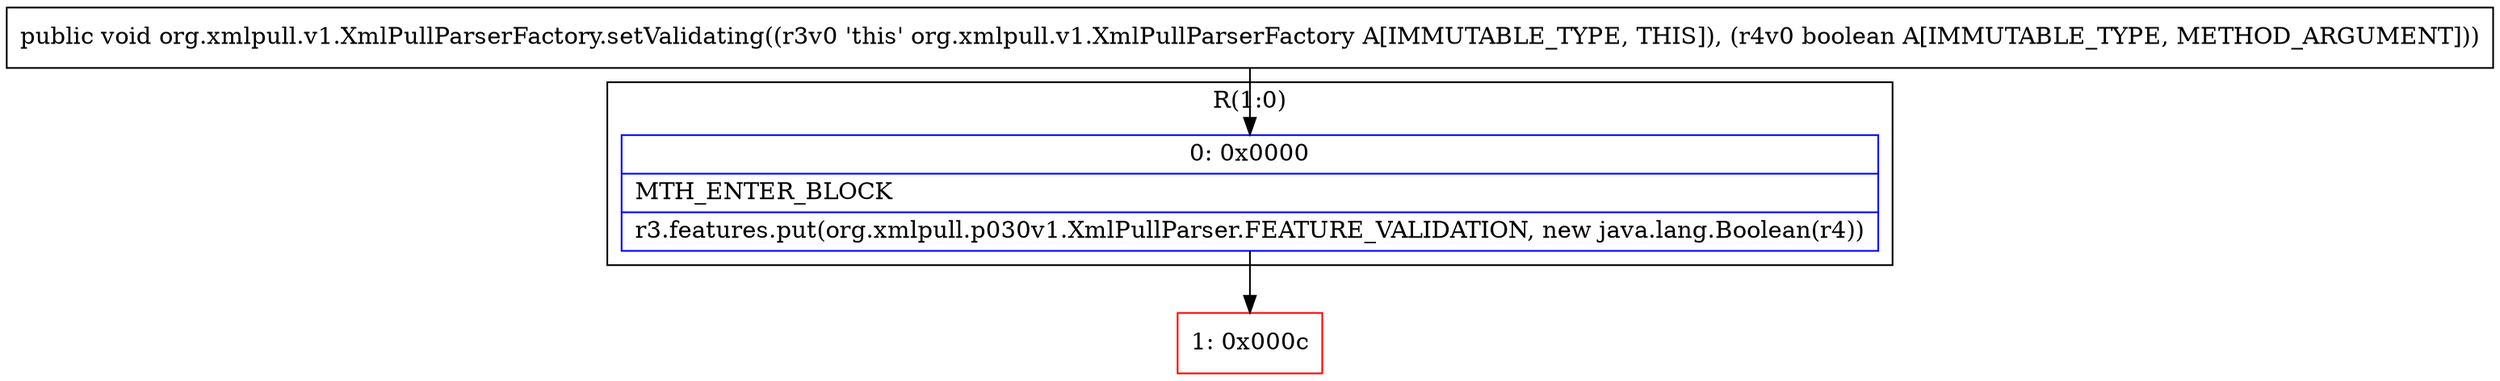 digraph "CFG fororg.xmlpull.v1.XmlPullParserFactory.setValidating(Z)V" {
subgraph cluster_Region_393605796 {
label = "R(1:0)";
node [shape=record,color=blue];
Node_0 [shape=record,label="{0\:\ 0x0000|MTH_ENTER_BLOCK\l|r3.features.put(org.xmlpull.p030v1.XmlPullParser.FEATURE_VALIDATION, new java.lang.Boolean(r4))\l}"];
}
Node_1 [shape=record,color=red,label="{1\:\ 0x000c}"];
MethodNode[shape=record,label="{public void org.xmlpull.v1.XmlPullParserFactory.setValidating((r3v0 'this' org.xmlpull.v1.XmlPullParserFactory A[IMMUTABLE_TYPE, THIS]), (r4v0 boolean A[IMMUTABLE_TYPE, METHOD_ARGUMENT])) }"];
MethodNode -> Node_0;
Node_0 -> Node_1;
}

